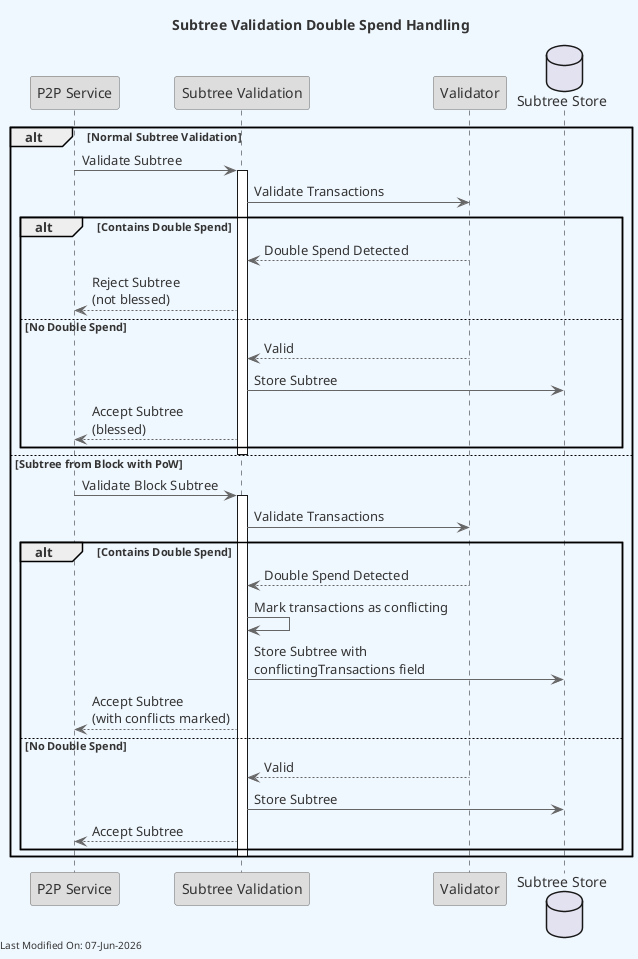 @startuml
skinparam backgroundColor #F0F8FF
skinparam defaultFontColor #333333
skinparam arrowColor #666666

' Define borders for all elements
skinparam entity {
  BorderColor #666666
  BackgroundColor #DDDDDD
}

skinparam control {
  BorderColor #666666
  BackgroundColor #DDDDDD
}

skinparam participant {
  BorderColor #666666
  BackgroundColor #DDDDDD
}



title Subtree Validation Double Spend Handling

participant "P2P Service" as P2P
participant "Subtree Validation" as SV
participant "Validator" as V
database "Subtree Store" as SS

alt Normal Subtree Validation
    P2P -> SV: Validate Subtree
    activate SV

    SV -> V: Validate Transactions

    alt Contains Double Spend
        V --> SV: Double Spend Detected
        SV --> P2P: Reject Subtree\n(not blessed)
    else No Double Spend
        V --> SV: Valid
        SV -> SS: Store Subtree
        SV --> P2P: Accept Subtree\n(blessed)
    end
    deactivate SV

else Subtree from Block with PoW
    P2P -> SV: Validate Block Subtree
    activate SV

    SV -> V: Validate Transactions

    alt Contains Double Spend
        V --> SV: Double Spend Detected
        SV -> SV: Mark transactions as conflicting
        SV -> SS: Store Subtree with\nconflictingTransactions field
        SV --> P2P: Accept Subtree\n(with conflicts marked)
    else No Double Spend
        V --> SV: Valid
        SV -> SS: Store Subtree
        SV --> P2P: Accept Subtree
    end
    deactivate SV
end

left footer Last Modified On: %date("dd-MMM-yyyy")
@enduml
